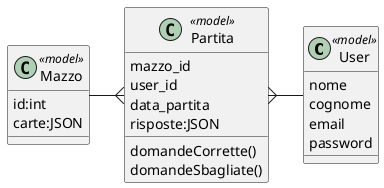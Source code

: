 @startuml

User -left-{ Partita 
Mazzo -right-{ Partita

class User <<model>>{
    nome
    cognome
    email
    password
}

class Mazzo <<model>>{
    id:int
    carte:JSON
}

class Partita <<model>>{
    mazzo_id
    user_id
    data_partita
    risposte:JSON
    domandeCorrette() 
    domandeSbagliate() 
}




@enduml